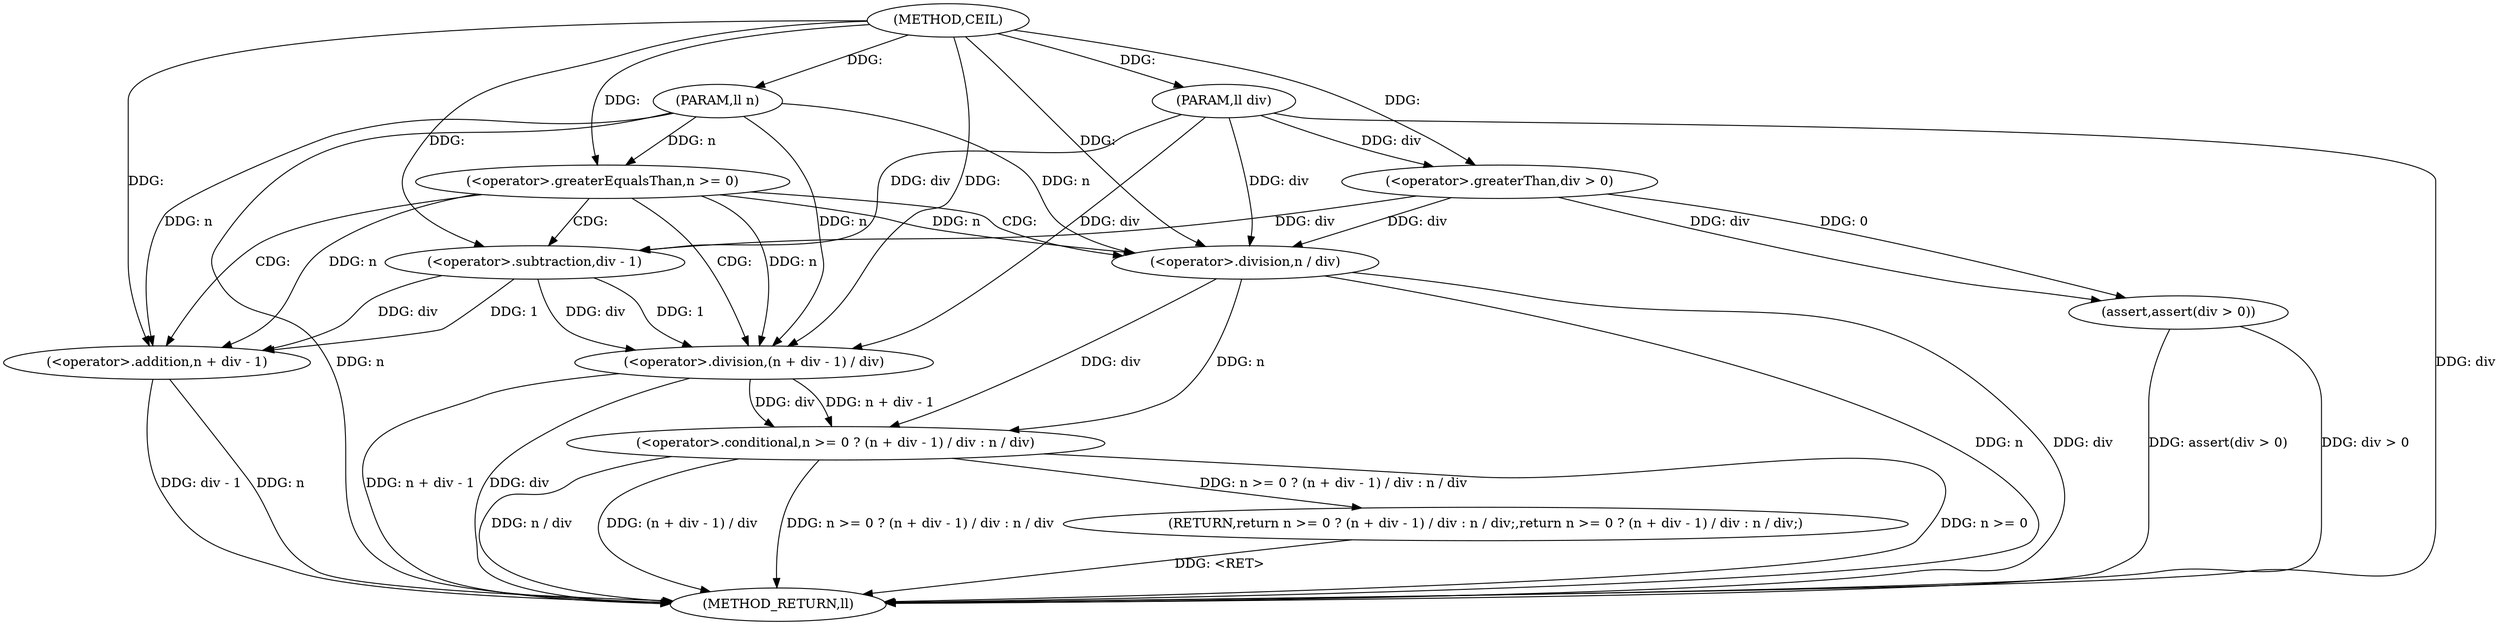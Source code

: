 digraph "CEIL" {  
"1000229" [label = "(METHOD,CEIL)" ]
"1000252" [label = "(METHOD_RETURN,ll)" ]
"1000230" [label = "(PARAM,ll n)" ]
"1000231" [label = "(PARAM,ll div)" ]
"1000233" [label = "(assert,assert(div > 0))" ]
"1000237" [label = "(RETURN,return n >= 0 ? (n + div - 1) / div : n / div;,return n >= 0 ? (n + div - 1) / div : n / div;)" ]
"1000238" [label = "(<operator>.conditional,n >= 0 ? (n + div - 1) / div : n / div)" ]
"1000234" [label = "(<operator>.greaterThan,div > 0)" ]
"1000239" [label = "(<operator>.greaterEqualsThan,n >= 0)" ]
"1000242" [label = "(<operator>.division,(n + div - 1) / div)" ]
"1000249" [label = "(<operator>.division,n / div)" ]
"1000243" [label = "(<operator>.addition,n + div - 1)" ]
"1000245" [label = "(<operator>.subtraction,div - 1)" ]
  "1000237" -> "1000252"  [ label = "DDG: <RET>"] 
  "1000230" -> "1000252"  [ label = "DDG: n"] 
  "1000231" -> "1000252"  [ label = "DDG: div"] 
  "1000233" -> "1000252"  [ label = "DDG: div > 0"] 
  "1000233" -> "1000252"  [ label = "DDG: assert(div > 0)"] 
  "1000238" -> "1000252"  [ label = "DDG: n >= 0"] 
  "1000249" -> "1000252"  [ label = "DDG: n"] 
  "1000249" -> "1000252"  [ label = "DDG: div"] 
  "1000238" -> "1000252"  [ label = "DDG: n / div"] 
  "1000243" -> "1000252"  [ label = "DDG: n"] 
  "1000243" -> "1000252"  [ label = "DDG: div - 1"] 
  "1000242" -> "1000252"  [ label = "DDG: n + div - 1"] 
  "1000242" -> "1000252"  [ label = "DDG: div"] 
  "1000238" -> "1000252"  [ label = "DDG: (n + div - 1) / div"] 
  "1000238" -> "1000252"  [ label = "DDG: n >= 0 ? (n + div - 1) / div : n / div"] 
  "1000229" -> "1000230"  [ label = "DDG: "] 
  "1000229" -> "1000231"  [ label = "DDG: "] 
  "1000238" -> "1000237"  [ label = "DDG: n >= 0 ? (n + div - 1) / div : n / div"] 
  "1000234" -> "1000233"  [ label = "DDG: div"] 
  "1000234" -> "1000233"  [ label = "DDG: 0"] 
  "1000242" -> "1000238"  [ label = "DDG: div"] 
  "1000242" -> "1000238"  [ label = "DDG: n + div - 1"] 
  "1000249" -> "1000238"  [ label = "DDG: n"] 
  "1000249" -> "1000238"  [ label = "DDG: div"] 
  "1000231" -> "1000234"  [ label = "DDG: div"] 
  "1000229" -> "1000234"  [ label = "DDG: "] 
  "1000230" -> "1000239"  [ label = "DDG: n"] 
  "1000229" -> "1000239"  [ label = "DDG: "] 
  "1000245" -> "1000242"  [ label = "DDG: 1"] 
  "1000245" -> "1000242"  [ label = "DDG: div"] 
  "1000239" -> "1000242"  [ label = "DDG: n"] 
  "1000230" -> "1000242"  [ label = "DDG: n"] 
  "1000229" -> "1000242"  [ label = "DDG: "] 
  "1000231" -> "1000242"  [ label = "DDG: div"] 
  "1000239" -> "1000249"  [ label = "DDG: n"] 
  "1000230" -> "1000249"  [ label = "DDG: n"] 
  "1000229" -> "1000249"  [ label = "DDG: "] 
  "1000234" -> "1000249"  [ label = "DDG: div"] 
  "1000231" -> "1000249"  [ label = "DDG: div"] 
  "1000239" -> "1000243"  [ label = "DDG: n"] 
  "1000230" -> "1000243"  [ label = "DDG: n"] 
  "1000229" -> "1000243"  [ label = "DDG: "] 
  "1000245" -> "1000243"  [ label = "DDG: 1"] 
  "1000245" -> "1000243"  [ label = "DDG: div"] 
  "1000234" -> "1000245"  [ label = "DDG: div"] 
  "1000231" -> "1000245"  [ label = "DDG: div"] 
  "1000229" -> "1000245"  [ label = "DDG: "] 
  "1000239" -> "1000243"  [ label = "CDG: "] 
  "1000239" -> "1000245"  [ label = "CDG: "] 
  "1000239" -> "1000242"  [ label = "CDG: "] 
  "1000239" -> "1000249"  [ label = "CDG: "] 
}
